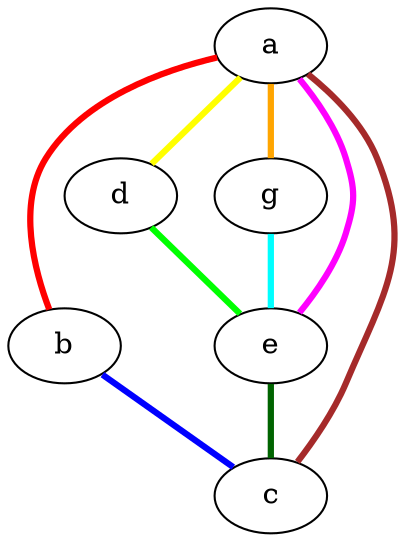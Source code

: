graph{
	a -- b[color=red,penwidth=3.0];
	b -- c[color=blue,penwidth=3.0];
	c -- a[color=brown,penwidth=3.0];
	a -- d[color=yellow,penwidth=3.0];
	d -- e[color=green,penwidth=3.0];
	e -- a[color=magenta,penwidth=3.0];
	a -- g[color=orange,penwidth=3.0];
	g -- e[color=cyan,penwidth=3.0];
	e -- c[color=darkgreen,penwidth=3.0];
}